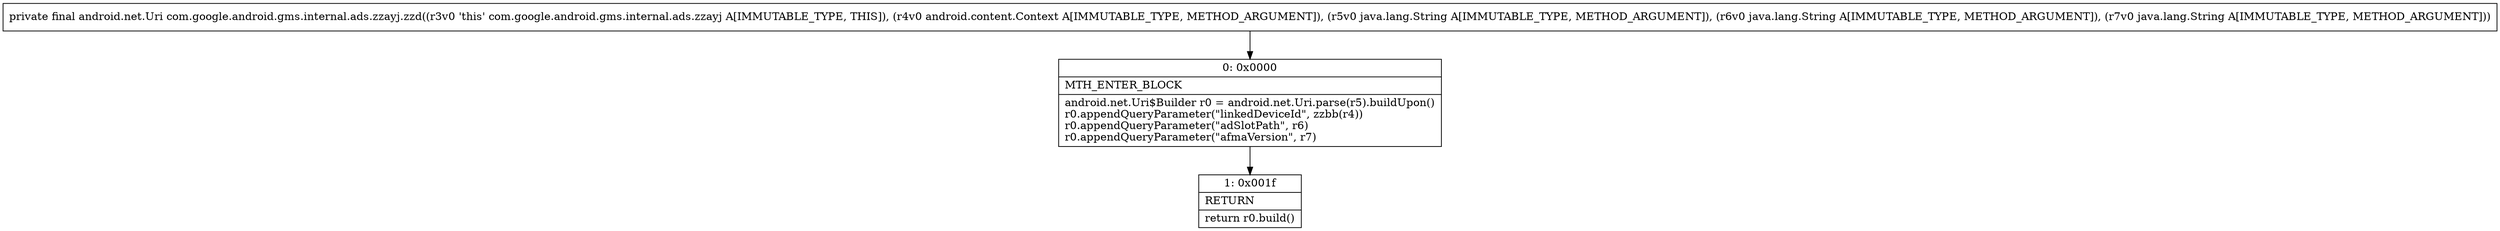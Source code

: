digraph "CFG forcom.google.android.gms.internal.ads.zzayj.zzd(Landroid\/content\/Context;Ljava\/lang\/String;Ljava\/lang\/String;Ljava\/lang\/String;)Landroid\/net\/Uri;" {
Node_0 [shape=record,label="{0\:\ 0x0000|MTH_ENTER_BLOCK\l|android.net.Uri$Builder r0 = android.net.Uri.parse(r5).buildUpon()\lr0.appendQueryParameter(\"linkedDeviceId\", zzbb(r4))\lr0.appendQueryParameter(\"adSlotPath\", r6)\lr0.appendQueryParameter(\"afmaVersion\", r7)\l}"];
Node_1 [shape=record,label="{1\:\ 0x001f|RETURN\l|return r0.build()\l}"];
MethodNode[shape=record,label="{private final android.net.Uri com.google.android.gms.internal.ads.zzayj.zzd((r3v0 'this' com.google.android.gms.internal.ads.zzayj A[IMMUTABLE_TYPE, THIS]), (r4v0 android.content.Context A[IMMUTABLE_TYPE, METHOD_ARGUMENT]), (r5v0 java.lang.String A[IMMUTABLE_TYPE, METHOD_ARGUMENT]), (r6v0 java.lang.String A[IMMUTABLE_TYPE, METHOD_ARGUMENT]), (r7v0 java.lang.String A[IMMUTABLE_TYPE, METHOD_ARGUMENT])) }"];
MethodNode -> Node_0;
Node_0 -> Node_1;
}

